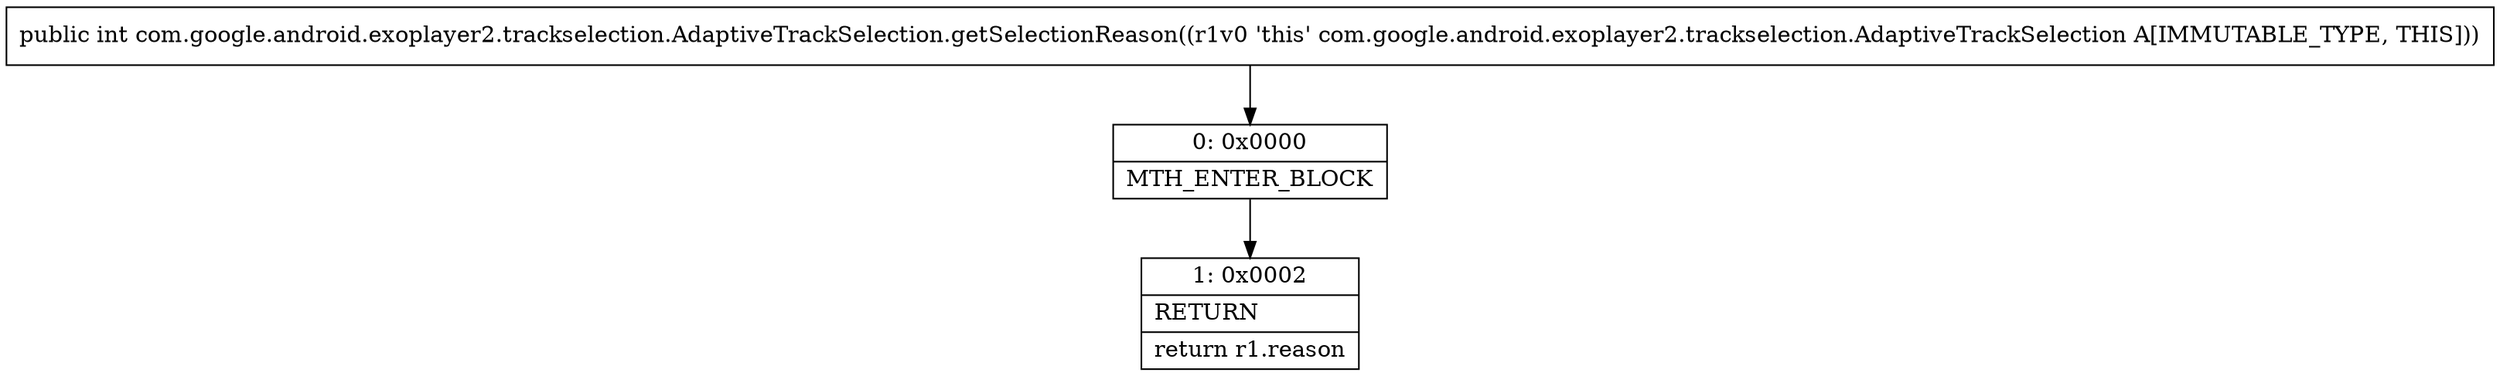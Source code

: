 digraph "CFG forcom.google.android.exoplayer2.trackselection.AdaptiveTrackSelection.getSelectionReason()I" {
Node_0 [shape=record,label="{0\:\ 0x0000|MTH_ENTER_BLOCK\l}"];
Node_1 [shape=record,label="{1\:\ 0x0002|RETURN\l|return r1.reason\l}"];
MethodNode[shape=record,label="{public int com.google.android.exoplayer2.trackselection.AdaptiveTrackSelection.getSelectionReason((r1v0 'this' com.google.android.exoplayer2.trackselection.AdaptiveTrackSelection A[IMMUTABLE_TYPE, THIS])) }"];
MethodNode -> Node_0;
Node_0 -> Node_1;
}

